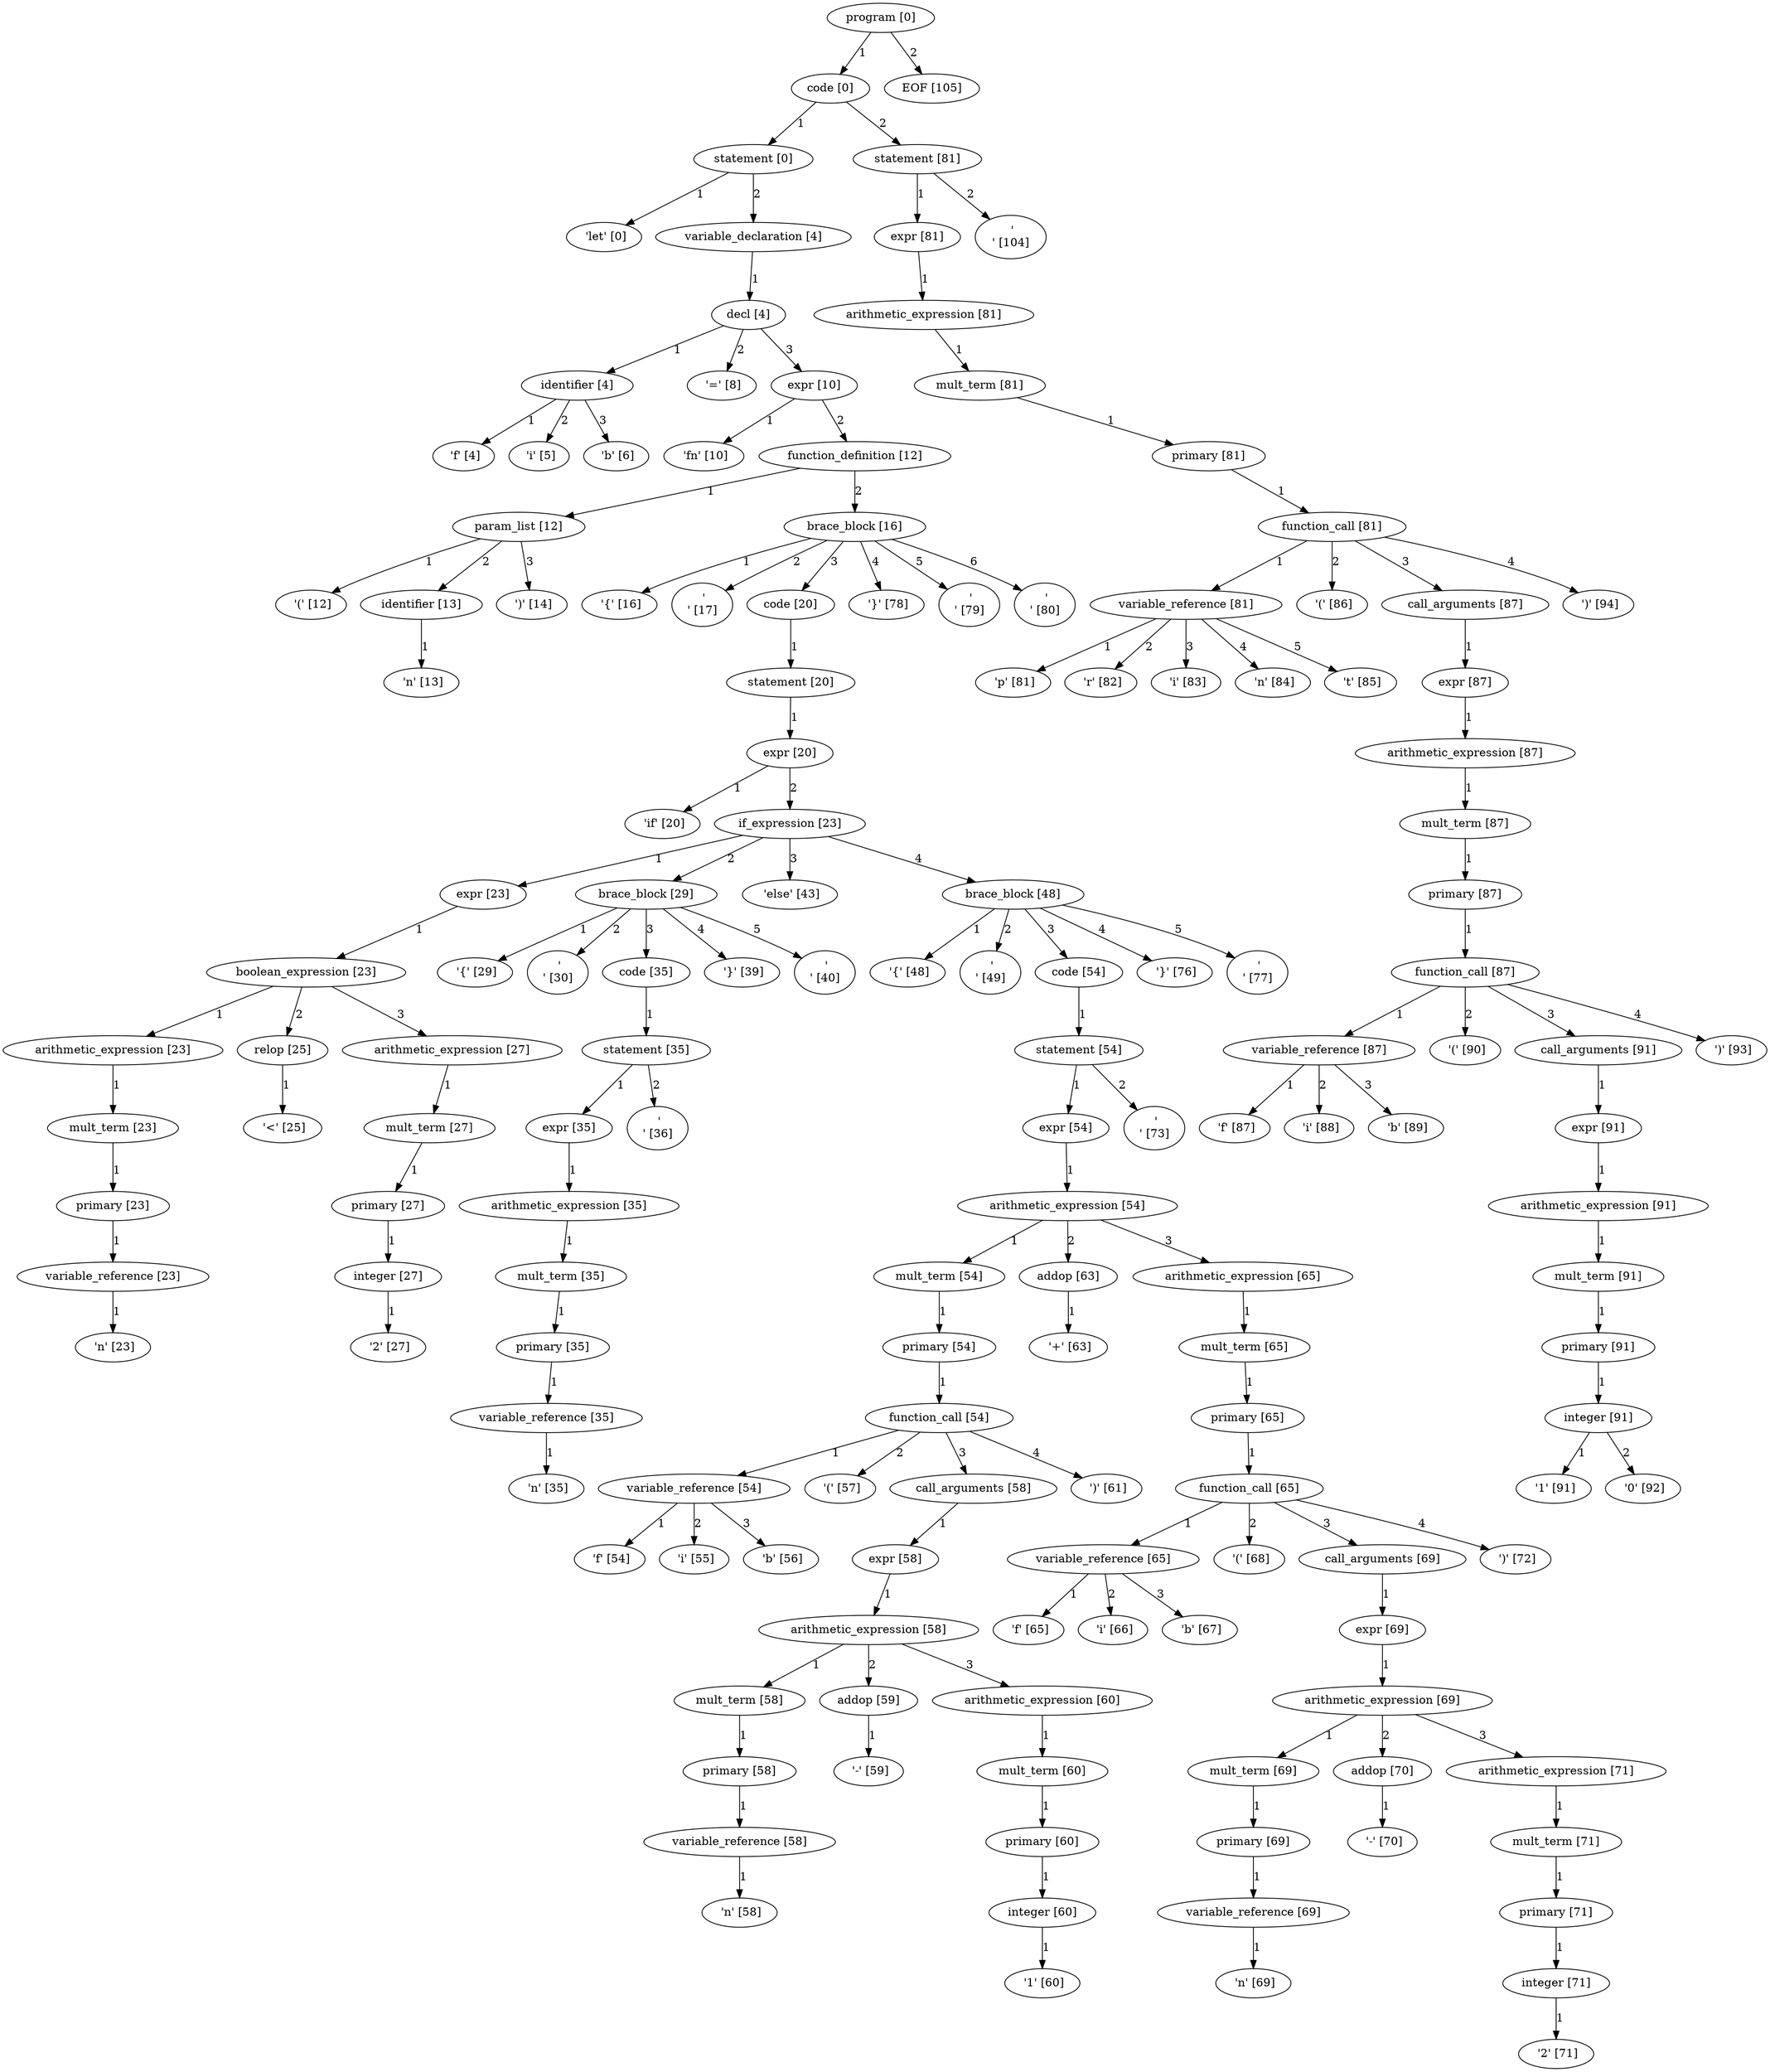 digraph arpeggio_graph {
2393681380032 [label="program [0]"];
2393681380032->2393681380416 [label="1"]

2393681380416 [label="code [0]"];
2393681380416->2393683789248 [label="1"]

2393683789248 [label="statement [0]"];
2393683789248->2393681280576 [label="1"]

2393681280576 [label=" 'let' [0]"];
2393683789248->2393683789120 [label="2"]

2393683789120 [label="variable_declaration [4]"];
2393683789120->2393683790656 [label="1"]

2393683790656 [label="decl [4]"];
2393683790656->2393681941056 [label="1"]

2393681941056 [label="identifier [4]"];
2393681941056->2393681834496 [label="1"]

2393681834496 [label=" 'f' [4]"];
2393681941056->2393681834608 [label="2"]

2393681834608 [label=" 'i' [5]"];
2393681941056->2393681834720 [label="3"]

2393681834720 [label=" 'b' [6]"];
2393683790656->2393681834832 [label="2"]

2393681834832 [label=" '=' [8]"];
2393683790656->2393683791424 [label="3"]

2393683791424 [label="expr [10]"];
2393683791424->2393681834944 [label="1"]

2393681834944 [label=" 'fn' [10]"];
2393683791424->2393683791296 [label="2"]

2393683791296 [label="function_definition [12]"];
2393683791296->2393681941440 [label="1"]

2393681941440 [label="param_list [12]"];
2393681941440->2393681835056 [label="1"]

2393681835056 [label=" '(' [12]"];
2393681941440->2393681941184 [label="2"]

2393681941184 [label="identifier [13]"];
2393681941184->2393681835168 [label="1"]

2393681835168 [label=" 'n' [13]"];
2393681941440->2393681835280 [label="3"]

2393681835280 [label=" ')' [14]"];
2393683791296->2393681942336 [label="2"]

2393681942336 [label="brace_block [16]"];
2393681942336->2393681835392 [label="1"]

2393681835392 [label=" '{' [16]"];
2393681942336->2393681835504 [label="2"]

2393681835504 [label=" '\n' [17]"];
2393681942336->2393681944256 [label="3"]

2393681944256 [label="code [20]"];
2393681944256->2393681944384 [label="1"]

2393681944384 [label="statement [20]"];
2393681944384->2393681942208 [label="1"]

2393681942208 [label="expr [20]"];
2393681942208->2393681835952 [label="1"]

2393681835952 [label=" 'if' [20]"];
2393681942208->2393681941568 [label="2"]

2393681941568 [label="if_expression [23]"];
2393681941568->2393681943872 [label="1"]

2393681943872 [label="expr [23]"];
2393681943872->2393681943744 [label="1"]

2393681943744 [label="boolean_expression [23]"];
2393681943744->2393681943488 [label="1"]

2393681943488 [label="arithmetic_expression [23]"];
2393681943488->2393681943360 [label="1"]

2393681943360 [label="mult_term [23]"];
2393681943360->2393681943232 [label="1"]

2393681943232 [label="primary [23]"];
2393681943232->2393681943104 [label="1"]

2393681943104 [label="variable_reference [23]"];
2393681943104->2393681836848 [label="1"]

2393681836848 [label=" 'n' [23]"];
2393681943744->2393681943616 [label="2"]

2393681943616 [label="relop [25]"];
2393681943616->2393681836960 [label="1"]

2393681836960 [label=" '<' [25]"];
2393681943744->2393681942976 [label="3"]

2393681942976 [label="arithmetic_expression [27]"];
2393681942976->2393681942592 [label="1"]

2393681942592 [label="mult_term [27]"];
2393681942592->2393681942720 [label="1"]

2393681942720 [label="primary [27]"];
2393681942720->2393681942848 [label="1"]

2393681942848 [label="integer [27]"];
2393681942848->2393681836400 [label="1"]

2393681836400 [label=" '2' [27]"];
2393681941568->2393681941824 [label="2"]

2393681941824 [label="brace_block [29]"];
2393681941824->2393681836064 [label="1"]

2393681836064 [label=" '{' [29]"];
2393681941824->2393681836288 [label="2"]

2393681836288 [label=" '\n' [30]"];
2393681941824->2393681944000 [label="3"]

2393681944000 [label="code [35]"];
2393681944000->2393681941952 [label="1"]

2393681941952 [label="statement [35]"];
2393681941952->2393683790400 [label="1"]

2393683790400 [label="expr [35]"];
2393683790400->2393683790272 [label="1"]

2393683790272 [label="arithmetic_expression [35]"];
2393683790272->2393683790144 [label="1"]

2393683790144 [label="mult_term [35]"];
2393683790144->2393683790016 [label="1"]

2393683790016 [label="primary [35]"];
2393683790016->2393683789888 [label="1"]

2393683789888 [label="variable_reference [35]"];
2393683789888->2393687347376 [label="1"]

2393687347376 [label=" 'n' [35]"];
2393681941952->2393687347488 [label="2"]

2393687347488 [label=" '\n' [36]"];
2393681941824->2393681835728 [label="4"]

2393681835728 [label=" '}' [39]"];
2393681941824->2393681837296 [label="5"]

2393681837296 [label=" '\n' [40]"];
2393681941568->2393681836512 [label="3"]

2393681836512 [label=" 'else' [43]"];
2393681941568->2393681942464 [label="4"]

2393681942464 [label="brace_block [48]"];
2393681942464->2393681835840 [label="1"]

2393681835840 [label=" '{' [48]"];
2393681942464->2393681835616 [label="2"]

2393681835616 [label=" '\n' [49]"];
2393681942464->2393681941696 [label="3"]

2393681941696 [label="code [54]"];
2393681941696->2393681944128 [label="1"]

2393681944128 [label="statement [54]"];
2393681944128->2393701589056 [label="1"]

2393701589056 [label="expr [54]"];
2393701589056->2393700990784 [label="1"]

2393700990784 [label="arithmetic_expression [54]"];
2393700990784->2393696261184 [label="1"]

2393696261184 [label="mult_term [54]"];
2393696261184->2393696261056 [label="1"]

2393696261056 [label="primary [54]"];
2393696261056->2393696260928 [label="1"]

2393696260928 [label="function_call [54]"];
2393696260928->2393690209472 [label="1"]

2393690209472 [label="variable_reference [54]"];
2393690209472->2393689386224 [label="1"]

2393689386224 [label=" 'f' [54]"];
2393690209472->2393689386336 [label="2"]

2393689386336 [label=" 'i' [55]"];
2393690209472->2393689386448 [label="3"]

2393689386448 [label=" 'b' [56]"];
2393696260928->2393689386560 [label="2"]

2393689386560 [label=" '(' [57]"];
2393696260928->2393696260800 [label="3"]

2393696260800 [label="call_arguments [58]"];
2393696260800->2393696260672 [label="1"]

2393696260672 [label="expr [58]"];
2393696260672->2393696260544 [label="1"]

2393696260544 [label="arithmetic_expression [58]"];
2393696260544->2393695623872 [label="1"]

2393695623872 [label="mult_term [58]"];
2393695623872->2393695623744 [label="1"]

2393695623744 [label="primary [58]"];
2393695623744->2393695623616 [label="1"]

2393695623616 [label="variable_reference [58]"];
2393695623616->2393695532080 [label="1"]

2393695532080 [label=" 'n' [58]"];
2393696260544->2393695624000 [label="2"]

2393695624000 [label="addop [59]"];
2393695624000->2393695532192 [label="1"]

2393695532192 [label=" '-' [59]"];
2393696260544->2393696260416 [label="3"]

2393696260416 [label="arithmetic_expression [60]"];
2393696260416->2393696260288 [label="1"]

2393696260288 [label="mult_term [60]"];
2393696260288->2393696260160 [label="1"]

2393696260160 [label="primary [60]"];
2393696260160->2393695625024 [label="1"]

2393695625024 [label="integer [60]"];
2393695625024->2393695532640 [label="1"]

2393695532640 [label=" '1' [60]"];
2393696260928->2393695532752 [label="4"]

2393695532752 [label=" ')' [61]"];
2393700990784->2393696261312 [label="2"]

2393696261312 [label="addop [63]"];
2393696261312->2393695532864 [label="1"]

2393695532864 [label=" '+' [63]"];
2393700990784->2393700990656 [label="3"]

2393700990656 [label="arithmetic_expression [65]"];
2393700990656->2393700990528 [label="1"]

2393700990528 [label="mult_term [65]"];
2393700990528->2393700990400 [label="1"]

2393700990400 [label="primary [65]"];
2393700990400->2393700990272 [label="1"]

2393700990272 [label="function_call [65]"];
2393700990272->2393700214592 [label="1"]

2393700214592 [label="variable_reference [65]"];
2393700214592->2393700266160 [label="1"]

2393700266160 [label=" 'f' [65]"];
2393700214592->2393700266272 [label="2"]

2393700266272 [label=" 'i' [66]"];
2393700214592->2393700266384 [label="3"]

2393700266384 [label=" 'b' [67]"];
2393700990272->2393700266496 [label="2"]

2393700266496 [label=" '(' [68]"];
2393700990272->2393700990144 [label="3"]

2393700990144 [label="call_arguments [69]"];
2393700990144->2393700990016 [label="1"]

2393700990016 [label="expr [69]"];
2393700990016->2393700989888 [label="1"]

2393700989888 [label="arithmetic_expression [69]"];
2393700989888->2393700988224 [label="1"]

2393700988224 [label="mult_term [69]"];
2393700988224->2393700988096 [label="1"]

2393700988096 [label="primary [69]"];
2393700988096->2393700987968 [label="1"]

2393700987968 [label="variable_reference [69]"];
2393700987968->2393700267952 [label="1"]

2393700267952 [label=" 'n' [69]"];
2393700989888->2393700988352 [label="2"]

2393700988352 [label="addop [70]"];
2393700988352->2393700268064 [label="1"]

2393700268064 [label=" '-' [70]"];
2393700989888->2393700989760 [label="3"]

2393700989760 [label="arithmetic_expression [71]"];
2393700989760->2393700989632 [label="1"]

2393700989632 [label="mult_term [71]"];
2393700989632->2393700989504 [label="1"]

2393700989504 [label="primary [71]"];
2393700989504->2393700989376 [label="1"]

2393700989376 [label="integer [71]"];
2393700989376->2393700268512 [label="1"]

2393700268512 [label=" '2' [71]"];
2393700990272->2393700268624 [label="4"]

2393700268624 [label=" ')' [72]"];
2393681944128->2393700268736 [label="2"]

2393700268736 [label=" '\n' [73]"];
2393681942464->2393681837632 [label="4"]

2393681837632 [label=" '}' [76]"];
2393681942464->2393681837968 [label="5"]

2393681837968 [label=" '\n' [77]"];
2393681942336->2393681837856 [label="4"]

2393681837856 [label=" '}' [78]"];
2393681942336->2393681836624 [label="5"]

2393681836624 [label=" '\n' [79]"];
2393681942336->2393681836736 [label="6"]

2393681836736 [label=" '\n' [80]"];
2393681380416->2393681381056 [label="2"]

2393681381056 [label="statement [81]"];
2393681381056->2393718366912 [label="1"]

2393718366912 [label="expr [81]"];
2393718366912->2393718366784 [label="1"]

2393718366784 [label="arithmetic_expression [81]"];
2393718366784->2393718366656 [label="1"]

2393718366656 [label="mult_term [81]"];
2393718366656->2393718366528 [label="1"]

2393718366528 [label="primary [81]"];
2393718366528->2393718366400 [label="1"]

2393718366400 [label="function_call [81]"];
2393718366400->2393715371072 [label="1"]

2393715371072 [label="variable_reference [81]"];
2393715371072->2393715116848 [label="1"]

2393715116848 [label=" 'p' [81]"];
2393715371072->2393715116960 [label="2"]

2393715116960 [label=" 'r' [82]"];
2393715371072->2393715117072 [label="3"]

2393715117072 [label=" 'i' [83]"];
2393715371072->2393715117184 [label="4"]

2393715117184 [label=" 'n' [84]"];
2393715371072->2393715117296 [label="5"]

2393715117296 [label=" 't' [85]"];
2393718366400->2393715117408 [label="2"]

2393715117408 [label=" '(' [86]"];
2393718366400->2393718366272 [label="3"]

2393718366272 [label="call_arguments [87]"];
2393718366272->2393718030144 [label="1"]

2393718030144 [label="expr [87]"];
2393718030144->2393718030016 [label="1"]

2393718030016 [label="arithmetic_expression [87]"];
2393718030016->2393718029888 [label="1"]

2393718029888 [label="mult_term [87]"];
2393718029888->2393718029760 [label="1"]

2393718029760 [label="primary [87]"];
2393718029760->2393718029632 [label="1"]

2393718029632 [label="function_call [87]"];
2393718029632->2393718026432 [label="1"]

2393718026432 [label="variable_reference [87]"];
2393718026432->2393717550880 [label="1"]

2393717550880 [label=" 'f' [87]"];
2393718026432->2393717550992 [label="2"]

2393717550992 [label=" 'i' [88]"];
2393718026432->2393718067264 [label="3"]

2393718067264 [label=" 'b' [89]"];
2393718029632->2393718067376 [label="2"]

2393718067376 [label=" '(' [90]"];
2393718029632->2393718029504 [label="3"]

2393718029504 [label="call_arguments [91]"];
2393718029504->2393718029376 [label="1"]

2393718029376 [label="expr [91]"];
2393718029376->2393718029248 [label="1"]

2393718029248 [label="arithmetic_expression [91]"];
2393718029248->2393718029120 [label="1"]

2393718029120 [label="mult_term [91]"];
2393718029120->2393718028992 [label="1"]

2393718028992 [label="primary [91]"];
2393718028992->2393718028864 [label="1"]

2393718028864 [label="integer [91]"];
2393718028864->2393718069056 [label="1"]

2393718069056 [label=" '1' [91]"];
2393718028864->2393718069168 [label="2"]

2393718069168 [label=" '0' [92]"];
2393718029632->2393718069280 [label="4"]

2393718069280 [label=" ')' [93]"];
2393718366400->2393718069392 [label="4"]

2393718069392 [label=" ')' [94]"];
2393681381056->2393718069504 [label="2"]

2393718069504 [label=" '\n' [104]"];
2393681380032->2393681837408 [label="2"]

2393681837408 [label="EOF [105]"];
}